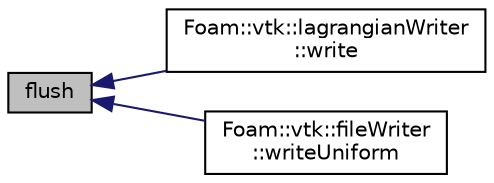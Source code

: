 digraph "flush"
{
  bgcolor="transparent";
  edge [fontname="Helvetica",fontsize="10",labelfontname="Helvetica",labelfontsize="10"];
  node [fontname="Helvetica",fontsize="10",shape=record];
  rankdir="LR";
  Node1 [label="flush",height=0.2,width=0.4,color="black", fillcolor="grey75", style="filled" fontcolor="black"];
  Node1 -> Node2 [dir="back",color="midnightblue",fontsize="10",style="solid",fontname="Helvetica"];
  Node2 [label="Foam::vtk::lagrangianWriter\l::write",height=0.2,width=0.4,color="black",URL="$classFoam_1_1vtk_1_1lagrangianWriter.html#a8b6c98bded3b3330b21cebdc585dce18",tooltip="Write the IOField. "];
  Node1 -> Node3 [dir="back",color="midnightblue",fontsize="10",style="solid",fontname="Helvetica"];
  Node3 [label="Foam::vtk::fileWriter\l::writeUniform",height=0.2,width=0.4,color="black",URL="$classFoam_1_1vtk_1_1fileWriter.html#a30a2b24fd28e3dc08bc6617b20642ca1",tooltip="Write uniform field content. "];
}
